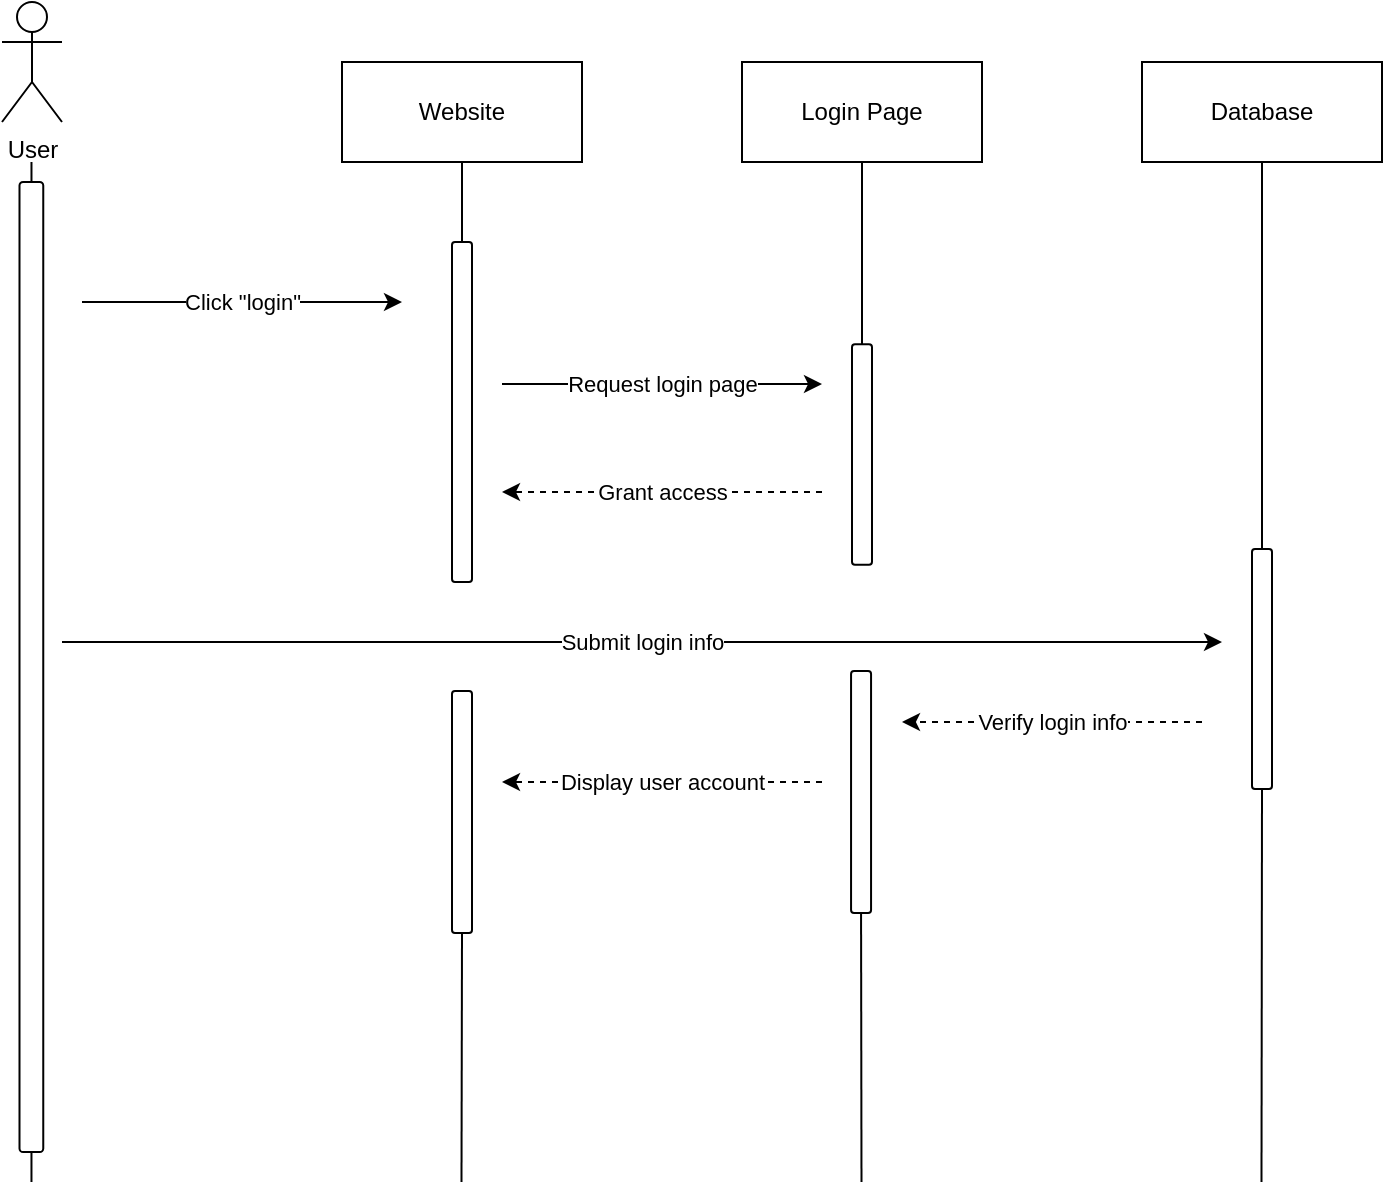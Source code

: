 <mxfile>
    <diagram id="Q3L35P6q0gy7UteX718D" name="Page-1">
        <mxGraphModel dx="715" dy="593" grid="1" gridSize="10" guides="1" tooltips="1" connect="1" arrows="1" fold="1" page="1" pageScale="1" pageWidth="850" pageHeight="1100" math="0" shadow="0">
            <root>
                <mxCell id="0"/>
                <mxCell id="1" parent="0"/>
                <mxCell id="6" style="edgeStyle=none;html=1;startArrow=none;startFill=0;endArrow=none;endFill=0;" edge="1" parent="1" source="18">
                    <mxGeometry relative="1" as="geometry">
                        <mxPoint x="144.74" y="640" as="targetPoint"/>
                        <mxPoint x="144.74" y="130.0" as="sourcePoint"/>
                    </mxGeometry>
                </mxCell>
                <mxCell id="7" style="edgeStyle=none;html=1;exitX=1;exitY=0.5;exitDx=0;exitDy=0;endArrow=none;endFill=0;" edge="1" parent="1" source="46">
                    <mxGeometry relative="1" as="geometry">
                        <mxPoint x="359.75" y="640" as="targetPoint"/>
                    </mxGeometry>
                </mxCell>
                <mxCell id="3" value="Website" style="whiteSpace=wrap;html=1;" vertex="1" parent="1">
                    <mxGeometry x="300" y="80" width="120" height="50" as="geometry"/>
                </mxCell>
                <mxCell id="8" style="edgeStyle=none;html=1;exitX=1;exitY=0.5;exitDx=0;exitDy=0;endArrow=none;endFill=0;" edge="1" parent="1" source="44">
                    <mxGeometry relative="1" as="geometry">
                        <mxPoint x="559.75" y="640" as="targetPoint"/>
                    </mxGeometry>
                </mxCell>
                <mxCell id="4" value="Login Page" style="whiteSpace=wrap;html=1;" vertex="1" parent="1">
                    <mxGeometry x="500" y="80" width="120" height="50" as="geometry"/>
                </mxCell>
                <mxCell id="9" style="edgeStyle=none;html=1;exitX=1;exitY=0.5;exitDx=0;exitDy=0;endArrow=none;endFill=0;" edge="1" parent="1" source="29">
                    <mxGeometry relative="1" as="geometry">
                        <mxPoint x="759.75" y="640" as="targetPoint"/>
                    </mxGeometry>
                </mxCell>
                <mxCell id="5" value="Database" style="whiteSpace=wrap;html=1;" vertex="1" parent="1">
                    <mxGeometry x="700" y="80" width="120" height="50" as="geometry"/>
                </mxCell>
                <mxCell id="10" value="User" style="shape=umlActor;verticalLabelPosition=bottom;verticalAlign=top;html=1;outlineConnect=0;" vertex="1" parent="1">
                    <mxGeometry x="130" y="50" width="30" height="60" as="geometry"/>
                </mxCell>
                <mxCell id="19" value="" style="edgeStyle=none;html=1;exitX=0.5;exitY=1;exitDx=0;exitDy=0;startArrow=none;startFill=0;endArrow=none;endFill=0;" edge="1" parent="1" target="18">
                    <mxGeometry relative="1" as="geometry">
                        <mxPoint x="144.74" y="640" as="targetPoint"/>
                        <mxPoint x="144.74" y="130.0" as="sourcePoint"/>
                    </mxGeometry>
                </mxCell>
                <mxCell id="18" value="" style="rounded=1;whiteSpace=wrap;html=1;rotation=90;" vertex="1" parent="1">
                    <mxGeometry x="-97.81" y="376.56" width="485" height="11.88" as="geometry"/>
                </mxCell>
                <mxCell id="21" value="" style="endArrow=classic;html=1;" edge="1" parent="1">
                    <mxGeometry relative="1" as="geometry">
                        <mxPoint x="170" y="200" as="sourcePoint"/>
                        <mxPoint x="330" y="200" as="targetPoint"/>
                        <Array as="points">
                            <mxPoint x="310" y="200"/>
                        </Array>
                    </mxGeometry>
                </mxCell>
                <mxCell id="22" value="Click &quot;login&quot;" style="edgeLabel;resizable=0;html=1;;align=center;verticalAlign=middle;" connectable="0" vertex="1" parent="21">
                    <mxGeometry relative="1" as="geometry"/>
                </mxCell>
                <mxCell id="24" value="" style="edgeStyle=none;html=1;exitX=0.5;exitY=1;exitDx=0;exitDy=0;endArrow=none;endFill=0;" edge="1" parent="1" source="3" target="23">
                    <mxGeometry relative="1" as="geometry">
                        <mxPoint x="359.75" y="640" as="targetPoint"/>
                        <mxPoint x="360" y="130" as="sourcePoint"/>
                    </mxGeometry>
                </mxCell>
                <mxCell id="35" style="edgeStyle=none;html=1;exitX=1;exitY=0.5;exitDx=0;exitDy=0;" edge="1" parent="1" source="23">
                    <mxGeometry relative="1" as="geometry">
                        <mxPoint x="360" y="290" as="targetPoint"/>
                    </mxGeometry>
                </mxCell>
                <mxCell id="23" value="" style="rounded=1;whiteSpace=wrap;html=1;rotation=90;" vertex="1" parent="1">
                    <mxGeometry x="275" y="250" width="170" height="10" as="geometry"/>
                </mxCell>
                <mxCell id="28" value="" style="edgeStyle=none;html=1;exitX=0.5;exitY=1;exitDx=0;exitDy=0;endArrow=none;endFill=0;" edge="1" parent="1" source="4" target="27">
                    <mxGeometry relative="1" as="geometry">
                        <mxPoint x="559.75" y="640" as="targetPoint"/>
                        <mxPoint x="560" y="130" as="sourcePoint"/>
                    </mxGeometry>
                </mxCell>
                <mxCell id="27" value="" style="rounded=1;whiteSpace=wrap;html=1;rotation=90;" vertex="1" parent="1">
                    <mxGeometry x="504.88" y="271.3" width="110.24" height="10" as="geometry"/>
                </mxCell>
                <mxCell id="30" value="" style="edgeStyle=none;html=1;exitX=0.5;exitY=1;exitDx=0;exitDy=0;endArrow=none;endFill=0;" edge="1" parent="1" source="5" target="29">
                    <mxGeometry relative="1" as="geometry">
                        <mxPoint x="759.75" y="640" as="targetPoint"/>
                        <mxPoint x="760" y="130" as="sourcePoint"/>
                    </mxGeometry>
                </mxCell>
                <mxCell id="29" value="" style="rounded=1;whiteSpace=wrap;html=1;rotation=90;" vertex="1" parent="1">
                    <mxGeometry x="700" y="378.44" width="120" height="10" as="geometry"/>
                </mxCell>
                <mxCell id="31" value="" style="endArrow=classic;html=1;" edge="1" parent="1">
                    <mxGeometry relative="1" as="geometry">
                        <mxPoint x="380" y="241" as="sourcePoint"/>
                        <mxPoint x="540" y="241" as="targetPoint"/>
                    </mxGeometry>
                </mxCell>
                <mxCell id="32" value="Request login page" style="edgeLabel;resizable=0;html=1;;align=center;verticalAlign=middle;" connectable="0" vertex="1" parent="31">
                    <mxGeometry relative="1" as="geometry"/>
                </mxCell>
                <mxCell id="33" value="" style="endArrow=classic;html=1;dashed=1;" edge="1" parent="1">
                    <mxGeometry relative="1" as="geometry">
                        <mxPoint x="540" y="295" as="sourcePoint"/>
                        <mxPoint x="380" y="295" as="targetPoint"/>
                    </mxGeometry>
                </mxCell>
                <mxCell id="34" value="Grant access" style="edgeLabel;resizable=0;html=1;;align=center;verticalAlign=middle;" connectable="0" vertex="1" parent="33">
                    <mxGeometry relative="1" as="geometry"/>
                </mxCell>
                <mxCell id="38" value="" style="endArrow=classic;html=1;" edge="1" parent="1">
                    <mxGeometry relative="1" as="geometry">
                        <mxPoint x="160" y="370" as="sourcePoint"/>
                        <mxPoint x="740" y="370" as="targetPoint"/>
                    </mxGeometry>
                </mxCell>
                <mxCell id="39" value="Submit login info" style="edgeLabel;resizable=0;html=1;;align=center;verticalAlign=middle;" connectable="0" vertex="1" parent="38">
                    <mxGeometry relative="1" as="geometry"/>
                </mxCell>
                <mxCell id="40" value="" style="endArrow=classic;html=1;dashed=1;" edge="1" parent="1">
                    <mxGeometry relative="1" as="geometry">
                        <mxPoint x="730" y="410" as="sourcePoint"/>
                        <mxPoint x="580" y="410" as="targetPoint"/>
                    </mxGeometry>
                </mxCell>
                <mxCell id="41" value="Verify login info" style="edgeLabel;resizable=0;html=1;;align=center;verticalAlign=middle;" connectable="0" vertex="1" parent="40">
                    <mxGeometry relative="1" as="geometry"/>
                </mxCell>
                <mxCell id="42" value="" style="endArrow=classic;html=1;dashed=1;" edge="1" parent="1">
                    <mxGeometry relative="1" as="geometry">
                        <mxPoint x="540" y="440" as="sourcePoint"/>
                        <mxPoint x="380" y="440" as="targetPoint"/>
                    </mxGeometry>
                </mxCell>
                <mxCell id="43" value="Display user account" style="edgeLabel;resizable=0;html=1;;align=center;verticalAlign=middle;" connectable="0" vertex="1" parent="42">
                    <mxGeometry relative="1" as="geometry"/>
                </mxCell>
                <mxCell id="44" value="" style="rounded=1;whiteSpace=wrap;html=1;rotation=90;" vertex="1" parent="1">
                    <mxGeometry x="499.06" y="440" width="120.94" height="10" as="geometry"/>
                </mxCell>
                <mxCell id="46" value="" style="rounded=1;whiteSpace=wrap;html=1;rotation=90;" vertex="1" parent="1">
                    <mxGeometry x="299.53" y="450" width="120.94" height="10" as="geometry"/>
                </mxCell>
            </root>
        </mxGraphModel>
    </diagram>
</mxfile>